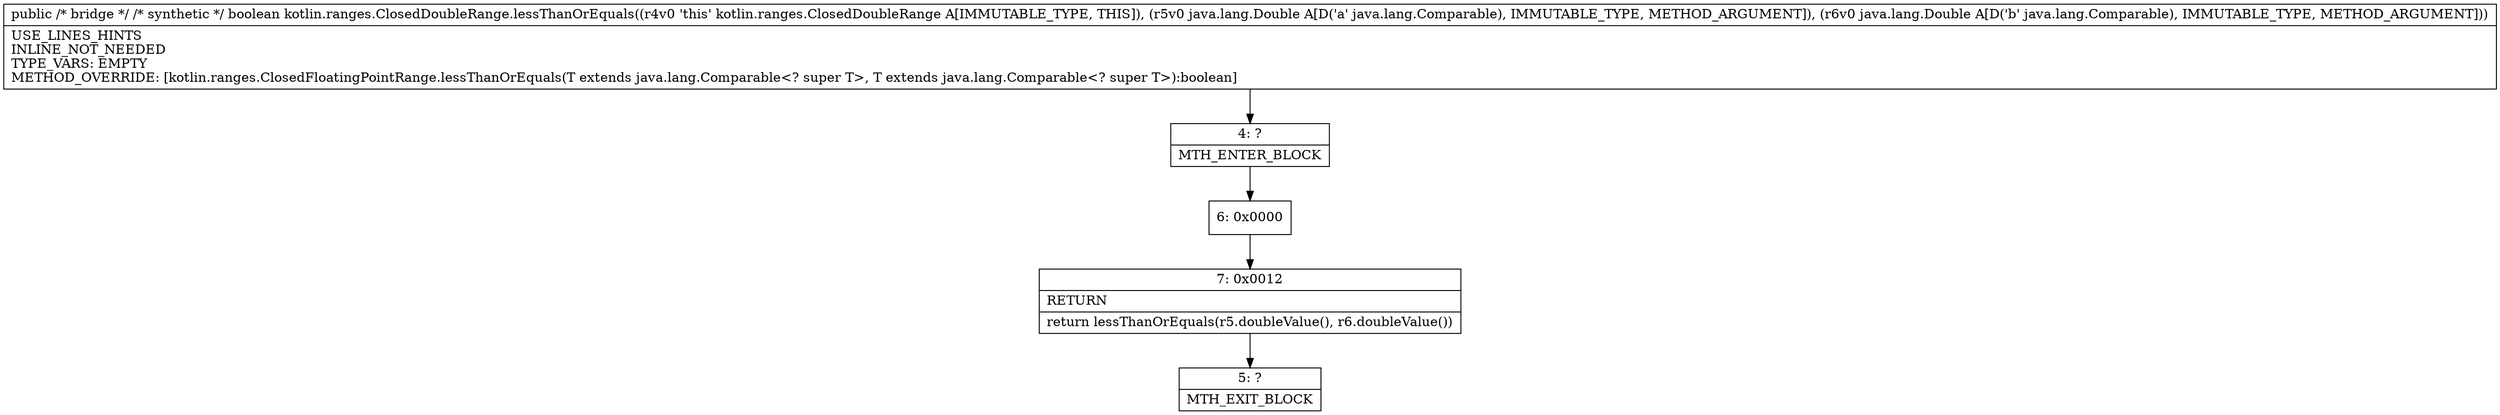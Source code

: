 digraph "CFG forkotlin.ranges.ClosedDoubleRange.lessThanOrEquals(Ljava\/lang\/Comparable;Ljava\/lang\/Comparable;)Z" {
Node_4 [shape=record,label="{4\:\ ?|MTH_ENTER_BLOCK\l}"];
Node_6 [shape=record,label="{6\:\ 0x0000}"];
Node_7 [shape=record,label="{7\:\ 0x0012|RETURN\l|return lessThanOrEquals(r5.doubleValue(), r6.doubleValue())\l}"];
Node_5 [shape=record,label="{5\:\ ?|MTH_EXIT_BLOCK\l}"];
MethodNode[shape=record,label="{public \/* bridge *\/ \/* synthetic *\/ boolean kotlin.ranges.ClosedDoubleRange.lessThanOrEquals((r4v0 'this' kotlin.ranges.ClosedDoubleRange A[IMMUTABLE_TYPE, THIS]), (r5v0 java.lang.Double A[D('a' java.lang.Comparable), IMMUTABLE_TYPE, METHOD_ARGUMENT]), (r6v0 java.lang.Double A[D('b' java.lang.Comparable), IMMUTABLE_TYPE, METHOD_ARGUMENT]))  | USE_LINES_HINTS\lINLINE_NOT_NEEDED\lTYPE_VARS: EMPTY\lMETHOD_OVERRIDE: [kotlin.ranges.ClosedFloatingPointRange.lessThanOrEquals(T extends java.lang.Comparable\<? super T\>, T extends java.lang.Comparable\<? super T\>):boolean]\l}"];
MethodNode -> Node_4;Node_4 -> Node_6;
Node_6 -> Node_7;
Node_7 -> Node_5;
}

